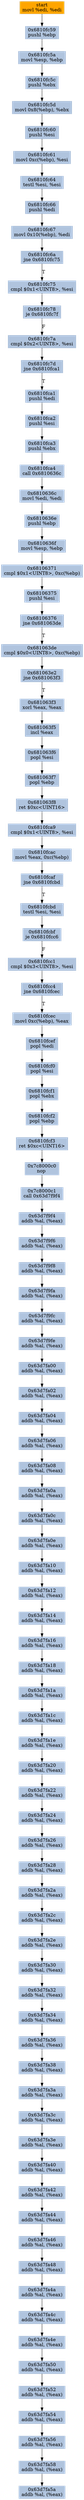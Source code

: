 digraph G {
node[shape=rectangle,style=filled,fillcolor=lightsteelblue,color=lightsteelblue]
bgcolor="transparent"
a0x6810fc57movl_edi_edi[label="start\nmovl %edi, %edi",color="lightgrey",fillcolor="orange"];
a0x6810fc59pushl_ebp[label="0x6810fc59\npushl %ebp"];
a0x6810fc5amovl_esp_ebp[label="0x6810fc5a\nmovl %esp, %ebp"];
a0x6810fc5cpushl_ebx[label="0x6810fc5c\npushl %ebx"];
a0x6810fc5dmovl_0x8ebp__ebx[label="0x6810fc5d\nmovl 0x8(%ebp), %ebx"];
a0x6810fc60pushl_esi[label="0x6810fc60\npushl %esi"];
a0x6810fc61movl_0xcebp__esi[label="0x6810fc61\nmovl 0xc(%ebp), %esi"];
a0x6810fc64testl_esi_esi[label="0x6810fc64\ntestl %esi, %esi"];
a0x6810fc66pushl_edi[label="0x6810fc66\npushl %edi"];
a0x6810fc67movl_0x10ebp__edi[label="0x6810fc67\nmovl 0x10(%ebp), %edi"];
a0x6810fc6ajne_0x6810fc75[label="0x6810fc6a\njne 0x6810fc75"];
a0x6810fc75cmpl_0x1UINT8_esi[label="0x6810fc75\ncmpl $0x1<UINT8>, %esi"];
a0x6810fc78je_0x6810fc7f[label="0x6810fc78\nje 0x6810fc7f"];
a0x6810fc7acmpl_0x2UINT8_esi[label="0x6810fc7a\ncmpl $0x2<UINT8>, %esi"];
a0x6810fc7djne_0x6810fca1[label="0x6810fc7d\njne 0x6810fca1"];
a0x6810fca1pushl_edi[label="0x6810fca1\npushl %edi"];
a0x6810fca2pushl_esi[label="0x6810fca2\npushl %esi"];
a0x6810fca3pushl_ebx[label="0x6810fca3\npushl %ebx"];
a0x6810fca4call_0x6810636c[label="0x6810fca4\ncall 0x6810636c"];
a0x6810636cmovl_edi_edi[label="0x6810636c\nmovl %edi, %edi"];
a0x6810636epushl_ebp[label="0x6810636e\npushl %ebp"];
a0x6810636fmovl_esp_ebp[label="0x6810636f\nmovl %esp, %ebp"];
a0x68106371cmpl_0x1UINT8_0xcebp_[label="0x68106371\ncmpl $0x1<UINT8>, 0xc(%ebp)"];
a0x68106375pushl_esi[label="0x68106375\npushl %esi"];
a0x68106376jne_0x681063de[label="0x68106376\njne 0x681063de"];
a0x681063decmpl_0x0UINT8_0xcebp_[label="0x681063de\ncmpl $0x0<UINT8>, 0xc(%ebp)"];
a0x681063e2jne_0x681063f3[label="0x681063e2\njne 0x681063f3"];
a0x681063f3xorl_eax_eax[label="0x681063f3\nxorl %eax, %eax"];
a0x681063f5incl_eax[label="0x681063f5\nincl %eax"];
a0x681063f6popl_esi[label="0x681063f6\npopl %esi"];
a0x681063f7popl_ebp[label="0x681063f7\npopl %ebp"];
a0x681063f8ret_0xcUINT16[label="0x681063f8\nret $0xc<UINT16>"];
a0x6810fca9cmpl_0x1UINT8_esi[label="0x6810fca9\ncmpl $0x1<UINT8>, %esi"];
a0x6810fcacmovl_eax_0xcebp_[label="0x6810fcac\nmovl %eax, 0xc(%ebp)"];
a0x6810fcafjne_0x6810fcbd[label="0x6810fcaf\njne 0x6810fcbd"];
a0x6810fcbdtestl_esi_esi[label="0x6810fcbd\ntestl %esi, %esi"];
a0x6810fcbfje_0x6810fcc6[label="0x6810fcbf\nje 0x6810fcc6"];
a0x6810fcc1cmpl_0x3UINT8_esi[label="0x6810fcc1\ncmpl $0x3<UINT8>, %esi"];
a0x6810fcc4jne_0x6810fcec[label="0x6810fcc4\njne 0x6810fcec"];
a0x6810fcecmovl_0xcebp__eax[label="0x6810fcec\nmovl 0xc(%ebp), %eax"];
a0x6810fcefpopl_edi[label="0x6810fcef\npopl %edi"];
a0x6810fcf0popl_esi[label="0x6810fcf0\npopl %esi"];
a0x6810fcf1popl_ebx[label="0x6810fcf1\npopl %ebx"];
a0x6810fcf2popl_ebp[label="0x6810fcf2\npopl %ebp"];
a0x6810fcf3ret_0xcUINT16[label="0x6810fcf3\nret $0xc<UINT16>"];
a0x7c8000c0nop_[label="0x7c8000c0\nnop "];
a0x7c8000c1call_0x63d7f9f4[label="0x7c8000c1\ncall 0x63d7f9f4"];
a0x63d7f9f4addb_al_eax_[label="0x63d7f9f4\naddb %al, (%eax)"];
a0x63d7f9f6addb_al_eax_[label="0x63d7f9f6\naddb %al, (%eax)"];
a0x63d7f9f8addb_al_eax_[label="0x63d7f9f8\naddb %al, (%eax)"];
a0x63d7f9faaddb_al_eax_[label="0x63d7f9fa\naddb %al, (%eax)"];
a0x63d7f9fcaddb_al_eax_[label="0x63d7f9fc\naddb %al, (%eax)"];
a0x63d7f9feaddb_al_eax_[label="0x63d7f9fe\naddb %al, (%eax)"];
a0x63d7fa00addb_al_eax_[label="0x63d7fa00\naddb %al, (%eax)"];
a0x63d7fa02addb_al_eax_[label="0x63d7fa02\naddb %al, (%eax)"];
a0x63d7fa04addb_al_eax_[label="0x63d7fa04\naddb %al, (%eax)"];
a0x63d7fa06addb_al_eax_[label="0x63d7fa06\naddb %al, (%eax)"];
a0x63d7fa08addb_al_eax_[label="0x63d7fa08\naddb %al, (%eax)"];
a0x63d7fa0aaddb_al_eax_[label="0x63d7fa0a\naddb %al, (%eax)"];
a0x63d7fa0caddb_al_eax_[label="0x63d7fa0c\naddb %al, (%eax)"];
a0x63d7fa0eaddb_al_eax_[label="0x63d7fa0e\naddb %al, (%eax)"];
a0x63d7fa10addb_al_eax_[label="0x63d7fa10\naddb %al, (%eax)"];
a0x63d7fa12addb_al_eax_[label="0x63d7fa12\naddb %al, (%eax)"];
a0x63d7fa14addb_al_eax_[label="0x63d7fa14\naddb %al, (%eax)"];
a0x63d7fa16addb_al_eax_[label="0x63d7fa16\naddb %al, (%eax)"];
a0x63d7fa18addb_al_eax_[label="0x63d7fa18\naddb %al, (%eax)"];
a0x63d7fa1aaddb_al_eax_[label="0x63d7fa1a\naddb %al, (%eax)"];
a0x63d7fa1caddb_al_eax_[label="0x63d7fa1c\naddb %al, (%eax)"];
a0x63d7fa1eaddb_al_eax_[label="0x63d7fa1e\naddb %al, (%eax)"];
a0x63d7fa20addb_al_eax_[label="0x63d7fa20\naddb %al, (%eax)"];
a0x63d7fa22addb_al_eax_[label="0x63d7fa22\naddb %al, (%eax)"];
a0x63d7fa24addb_al_eax_[label="0x63d7fa24\naddb %al, (%eax)"];
a0x63d7fa26addb_al_eax_[label="0x63d7fa26\naddb %al, (%eax)"];
a0x63d7fa28addb_al_eax_[label="0x63d7fa28\naddb %al, (%eax)"];
a0x63d7fa2aaddb_al_eax_[label="0x63d7fa2a\naddb %al, (%eax)"];
a0x63d7fa2caddb_al_eax_[label="0x63d7fa2c\naddb %al, (%eax)"];
a0x63d7fa2eaddb_al_eax_[label="0x63d7fa2e\naddb %al, (%eax)"];
a0x63d7fa30addb_al_eax_[label="0x63d7fa30\naddb %al, (%eax)"];
a0x63d7fa32addb_al_eax_[label="0x63d7fa32\naddb %al, (%eax)"];
a0x63d7fa34addb_al_eax_[label="0x63d7fa34\naddb %al, (%eax)"];
a0x63d7fa36addb_al_eax_[label="0x63d7fa36\naddb %al, (%eax)"];
a0x63d7fa38addb_al_eax_[label="0x63d7fa38\naddb %al, (%eax)"];
a0x63d7fa3aaddb_al_eax_[label="0x63d7fa3a\naddb %al, (%eax)"];
a0x63d7fa3caddb_al_eax_[label="0x63d7fa3c\naddb %al, (%eax)"];
a0x63d7fa3eaddb_al_eax_[label="0x63d7fa3e\naddb %al, (%eax)"];
a0x63d7fa40addb_al_eax_[label="0x63d7fa40\naddb %al, (%eax)"];
a0x63d7fa42addb_al_eax_[label="0x63d7fa42\naddb %al, (%eax)"];
a0x63d7fa44addb_al_eax_[label="0x63d7fa44\naddb %al, (%eax)"];
a0x63d7fa46addb_al_eax_[label="0x63d7fa46\naddb %al, (%eax)"];
a0x63d7fa48addb_al_eax_[label="0x63d7fa48\naddb %al, (%eax)"];
a0x63d7fa4aaddb_al_eax_[label="0x63d7fa4a\naddb %al, (%eax)"];
a0x63d7fa4caddb_al_eax_[label="0x63d7fa4c\naddb %al, (%eax)"];
a0x63d7fa4eaddb_al_eax_[label="0x63d7fa4e\naddb %al, (%eax)"];
a0x63d7fa50addb_al_eax_[label="0x63d7fa50\naddb %al, (%eax)"];
a0x63d7fa52addb_al_eax_[label="0x63d7fa52\naddb %al, (%eax)"];
a0x63d7fa54addb_al_eax_[label="0x63d7fa54\naddb %al, (%eax)"];
a0x63d7fa56addb_al_eax_[label="0x63d7fa56\naddb %al, (%eax)"];
a0x63d7fa58addb_al_eax_[label="0x63d7fa58\naddb %al, (%eax)"];
a0x63d7fa5aaddb_al_eax_[label="0x63d7fa5a\naddb %al, (%eax)"];
a0x6810fc57movl_edi_edi -> a0x6810fc59pushl_ebp [color="#000000"];
a0x6810fc59pushl_ebp -> a0x6810fc5amovl_esp_ebp [color="#000000"];
a0x6810fc5amovl_esp_ebp -> a0x6810fc5cpushl_ebx [color="#000000"];
a0x6810fc5cpushl_ebx -> a0x6810fc5dmovl_0x8ebp__ebx [color="#000000"];
a0x6810fc5dmovl_0x8ebp__ebx -> a0x6810fc60pushl_esi [color="#000000"];
a0x6810fc60pushl_esi -> a0x6810fc61movl_0xcebp__esi [color="#000000"];
a0x6810fc61movl_0xcebp__esi -> a0x6810fc64testl_esi_esi [color="#000000"];
a0x6810fc64testl_esi_esi -> a0x6810fc66pushl_edi [color="#000000"];
a0x6810fc66pushl_edi -> a0x6810fc67movl_0x10ebp__edi [color="#000000"];
a0x6810fc67movl_0x10ebp__edi -> a0x6810fc6ajne_0x6810fc75 [color="#000000"];
a0x6810fc6ajne_0x6810fc75 -> a0x6810fc75cmpl_0x1UINT8_esi [color="#000000",label="T"];
a0x6810fc75cmpl_0x1UINT8_esi -> a0x6810fc78je_0x6810fc7f [color="#000000"];
a0x6810fc78je_0x6810fc7f -> a0x6810fc7acmpl_0x2UINT8_esi [color="#000000",label="F"];
a0x6810fc7acmpl_0x2UINT8_esi -> a0x6810fc7djne_0x6810fca1 [color="#000000"];
a0x6810fc7djne_0x6810fca1 -> a0x6810fca1pushl_edi [color="#000000",label="T"];
a0x6810fca1pushl_edi -> a0x6810fca2pushl_esi [color="#000000"];
a0x6810fca2pushl_esi -> a0x6810fca3pushl_ebx [color="#000000"];
a0x6810fca3pushl_ebx -> a0x6810fca4call_0x6810636c [color="#000000"];
a0x6810fca4call_0x6810636c -> a0x6810636cmovl_edi_edi [color="#000000"];
a0x6810636cmovl_edi_edi -> a0x6810636epushl_ebp [color="#000000"];
a0x6810636epushl_ebp -> a0x6810636fmovl_esp_ebp [color="#000000"];
a0x6810636fmovl_esp_ebp -> a0x68106371cmpl_0x1UINT8_0xcebp_ [color="#000000"];
a0x68106371cmpl_0x1UINT8_0xcebp_ -> a0x68106375pushl_esi [color="#000000"];
a0x68106375pushl_esi -> a0x68106376jne_0x681063de [color="#000000"];
a0x68106376jne_0x681063de -> a0x681063decmpl_0x0UINT8_0xcebp_ [color="#000000",label="T"];
a0x681063decmpl_0x0UINT8_0xcebp_ -> a0x681063e2jne_0x681063f3 [color="#000000"];
a0x681063e2jne_0x681063f3 -> a0x681063f3xorl_eax_eax [color="#000000",label="T"];
a0x681063f3xorl_eax_eax -> a0x681063f5incl_eax [color="#000000"];
a0x681063f5incl_eax -> a0x681063f6popl_esi [color="#000000"];
a0x681063f6popl_esi -> a0x681063f7popl_ebp [color="#000000"];
a0x681063f7popl_ebp -> a0x681063f8ret_0xcUINT16 [color="#000000"];
a0x681063f8ret_0xcUINT16 -> a0x6810fca9cmpl_0x1UINT8_esi [color="#000000"];
a0x6810fca9cmpl_0x1UINT8_esi -> a0x6810fcacmovl_eax_0xcebp_ [color="#000000"];
a0x6810fcacmovl_eax_0xcebp_ -> a0x6810fcafjne_0x6810fcbd [color="#000000"];
a0x6810fcafjne_0x6810fcbd -> a0x6810fcbdtestl_esi_esi [color="#000000",label="T"];
a0x6810fcbdtestl_esi_esi -> a0x6810fcbfje_0x6810fcc6 [color="#000000"];
a0x6810fcbfje_0x6810fcc6 -> a0x6810fcc1cmpl_0x3UINT8_esi [color="#000000",label="F"];
a0x6810fcc1cmpl_0x3UINT8_esi -> a0x6810fcc4jne_0x6810fcec [color="#000000"];
a0x6810fcc4jne_0x6810fcec -> a0x6810fcecmovl_0xcebp__eax [color="#000000",label="T"];
a0x6810fcecmovl_0xcebp__eax -> a0x6810fcefpopl_edi [color="#000000"];
a0x6810fcefpopl_edi -> a0x6810fcf0popl_esi [color="#000000"];
a0x6810fcf0popl_esi -> a0x6810fcf1popl_ebx [color="#000000"];
a0x6810fcf1popl_ebx -> a0x6810fcf2popl_ebp [color="#000000"];
a0x6810fcf2popl_ebp -> a0x6810fcf3ret_0xcUINT16 [color="#000000"];
a0x6810fcf3ret_0xcUINT16 -> a0x7c8000c0nop_ [color="#000000"];
a0x7c8000c0nop_ -> a0x7c8000c1call_0x63d7f9f4 [color="#000000"];
a0x7c8000c1call_0x63d7f9f4 -> a0x63d7f9f4addb_al_eax_ [color="#000000"];
a0x63d7f9f4addb_al_eax_ -> a0x63d7f9f6addb_al_eax_ [color="#000000"];
a0x63d7f9f6addb_al_eax_ -> a0x63d7f9f8addb_al_eax_ [color="#000000"];
a0x63d7f9f8addb_al_eax_ -> a0x63d7f9faaddb_al_eax_ [color="#000000"];
a0x63d7f9faaddb_al_eax_ -> a0x63d7f9fcaddb_al_eax_ [color="#000000"];
a0x63d7f9fcaddb_al_eax_ -> a0x63d7f9feaddb_al_eax_ [color="#000000"];
a0x63d7f9feaddb_al_eax_ -> a0x63d7fa00addb_al_eax_ [color="#000000"];
a0x63d7fa00addb_al_eax_ -> a0x63d7fa02addb_al_eax_ [color="#000000"];
a0x63d7fa02addb_al_eax_ -> a0x63d7fa04addb_al_eax_ [color="#000000"];
a0x63d7fa04addb_al_eax_ -> a0x63d7fa06addb_al_eax_ [color="#000000"];
a0x63d7fa06addb_al_eax_ -> a0x63d7fa08addb_al_eax_ [color="#000000"];
a0x63d7fa08addb_al_eax_ -> a0x63d7fa0aaddb_al_eax_ [color="#000000"];
a0x63d7fa0aaddb_al_eax_ -> a0x63d7fa0caddb_al_eax_ [color="#000000"];
a0x63d7fa0caddb_al_eax_ -> a0x63d7fa0eaddb_al_eax_ [color="#000000"];
a0x63d7fa0eaddb_al_eax_ -> a0x63d7fa10addb_al_eax_ [color="#000000"];
a0x63d7fa10addb_al_eax_ -> a0x63d7fa12addb_al_eax_ [color="#000000"];
a0x63d7fa12addb_al_eax_ -> a0x63d7fa14addb_al_eax_ [color="#000000"];
a0x63d7fa14addb_al_eax_ -> a0x63d7fa16addb_al_eax_ [color="#000000"];
a0x63d7fa16addb_al_eax_ -> a0x63d7fa18addb_al_eax_ [color="#000000"];
a0x63d7fa18addb_al_eax_ -> a0x63d7fa1aaddb_al_eax_ [color="#000000"];
a0x63d7fa1aaddb_al_eax_ -> a0x63d7fa1caddb_al_eax_ [color="#000000"];
a0x63d7fa1caddb_al_eax_ -> a0x63d7fa1eaddb_al_eax_ [color="#000000"];
a0x63d7fa1eaddb_al_eax_ -> a0x63d7fa20addb_al_eax_ [color="#000000"];
a0x63d7fa20addb_al_eax_ -> a0x63d7fa22addb_al_eax_ [color="#000000"];
a0x63d7fa22addb_al_eax_ -> a0x63d7fa24addb_al_eax_ [color="#000000"];
a0x63d7fa24addb_al_eax_ -> a0x63d7fa26addb_al_eax_ [color="#000000"];
a0x63d7fa26addb_al_eax_ -> a0x63d7fa28addb_al_eax_ [color="#000000"];
a0x63d7fa28addb_al_eax_ -> a0x63d7fa2aaddb_al_eax_ [color="#000000"];
a0x63d7fa2aaddb_al_eax_ -> a0x63d7fa2caddb_al_eax_ [color="#000000"];
a0x63d7fa2caddb_al_eax_ -> a0x63d7fa2eaddb_al_eax_ [color="#000000"];
a0x63d7fa2eaddb_al_eax_ -> a0x63d7fa30addb_al_eax_ [color="#000000"];
a0x63d7fa30addb_al_eax_ -> a0x63d7fa32addb_al_eax_ [color="#000000"];
a0x63d7fa32addb_al_eax_ -> a0x63d7fa34addb_al_eax_ [color="#000000"];
a0x63d7fa34addb_al_eax_ -> a0x63d7fa36addb_al_eax_ [color="#000000"];
a0x63d7fa36addb_al_eax_ -> a0x63d7fa38addb_al_eax_ [color="#000000"];
a0x63d7fa38addb_al_eax_ -> a0x63d7fa3aaddb_al_eax_ [color="#000000"];
a0x63d7fa3aaddb_al_eax_ -> a0x63d7fa3caddb_al_eax_ [color="#000000"];
a0x63d7fa3caddb_al_eax_ -> a0x63d7fa3eaddb_al_eax_ [color="#000000"];
a0x63d7fa3eaddb_al_eax_ -> a0x63d7fa40addb_al_eax_ [color="#000000"];
a0x63d7fa40addb_al_eax_ -> a0x63d7fa42addb_al_eax_ [color="#000000"];
a0x63d7fa42addb_al_eax_ -> a0x63d7fa44addb_al_eax_ [color="#000000"];
a0x63d7fa44addb_al_eax_ -> a0x63d7fa46addb_al_eax_ [color="#000000"];
a0x63d7fa46addb_al_eax_ -> a0x63d7fa48addb_al_eax_ [color="#000000"];
a0x63d7fa48addb_al_eax_ -> a0x63d7fa4aaddb_al_eax_ [color="#000000"];
a0x63d7fa4aaddb_al_eax_ -> a0x63d7fa4caddb_al_eax_ [color="#000000"];
a0x63d7fa4caddb_al_eax_ -> a0x63d7fa4eaddb_al_eax_ [color="#000000"];
a0x63d7fa4eaddb_al_eax_ -> a0x63d7fa50addb_al_eax_ [color="#000000"];
a0x63d7fa50addb_al_eax_ -> a0x63d7fa52addb_al_eax_ [color="#000000"];
a0x63d7fa52addb_al_eax_ -> a0x63d7fa54addb_al_eax_ [color="#000000"];
a0x63d7fa54addb_al_eax_ -> a0x63d7fa56addb_al_eax_ [color="#000000"];
a0x63d7fa56addb_al_eax_ -> a0x63d7fa58addb_al_eax_ [color="#000000"];
a0x63d7fa58addb_al_eax_ -> a0x63d7fa5aaddb_al_eax_ [color="#000000"];
}
